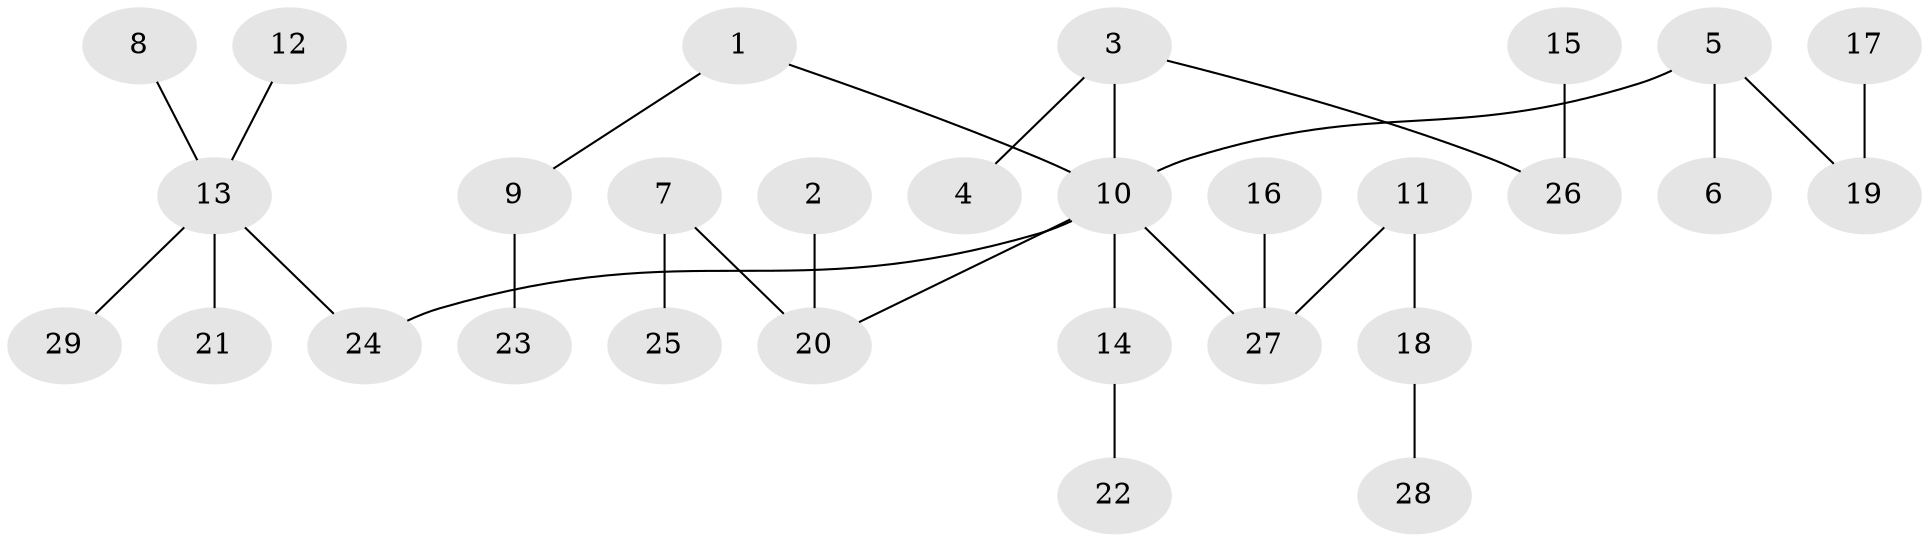 // original degree distribution, {5: 0.05263157894736842, 8: 0.017543859649122806, 2: 0.3157894736842105, 3: 0.10526315789473684, 1: 0.47368421052631576, 4: 0.03508771929824561}
// Generated by graph-tools (version 1.1) at 2025/02/03/09/25 03:02:16]
// undirected, 29 vertices, 28 edges
graph export_dot {
graph [start="1"]
  node [color=gray90,style=filled];
  1;
  2;
  3;
  4;
  5;
  6;
  7;
  8;
  9;
  10;
  11;
  12;
  13;
  14;
  15;
  16;
  17;
  18;
  19;
  20;
  21;
  22;
  23;
  24;
  25;
  26;
  27;
  28;
  29;
  1 -- 9 [weight=1.0];
  1 -- 10 [weight=1.0];
  2 -- 20 [weight=1.0];
  3 -- 4 [weight=1.0];
  3 -- 10 [weight=1.0];
  3 -- 26 [weight=1.0];
  5 -- 6 [weight=1.0];
  5 -- 10 [weight=1.0];
  5 -- 19 [weight=1.0];
  7 -- 20 [weight=1.0];
  7 -- 25 [weight=1.0];
  8 -- 13 [weight=1.0];
  9 -- 23 [weight=1.0];
  10 -- 14 [weight=1.0];
  10 -- 20 [weight=1.0];
  10 -- 24 [weight=1.0];
  10 -- 27 [weight=1.0];
  11 -- 18 [weight=1.0];
  11 -- 27 [weight=1.0];
  12 -- 13 [weight=1.0];
  13 -- 21 [weight=1.0];
  13 -- 24 [weight=1.0];
  13 -- 29 [weight=1.0];
  14 -- 22 [weight=1.0];
  15 -- 26 [weight=1.0];
  16 -- 27 [weight=1.0];
  17 -- 19 [weight=1.0];
  18 -- 28 [weight=1.0];
}

